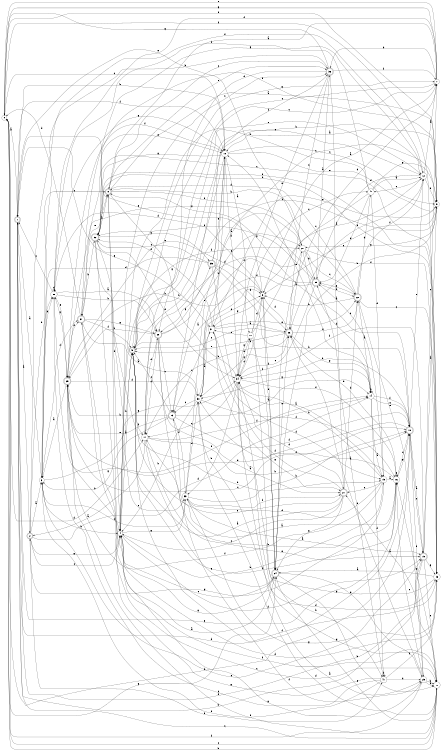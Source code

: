 digraph n34_5 {
__start0 [label="" shape="none"];

rankdir=LR;
size="8,5";

s0 [style="filled", color="black", fillcolor="white" shape="circle", label="0"];
s1 [style="rounded,filled", color="black", fillcolor="white" shape="doublecircle", label="1"];
s2 [style="rounded,filled", color="black", fillcolor="white" shape="doublecircle", label="2"];
s3 [style="filled", color="black", fillcolor="white" shape="circle", label="3"];
s4 [style="filled", color="black", fillcolor="white" shape="circle", label="4"];
s5 [style="rounded,filled", color="black", fillcolor="white" shape="doublecircle", label="5"];
s6 [style="filled", color="black", fillcolor="white" shape="circle", label="6"];
s7 [style="filled", color="black", fillcolor="white" shape="circle", label="7"];
s8 [style="rounded,filled", color="black", fillcolor="white" shape="doublecircle", label="8"];
s9 [style="filled", color="black", fillcolor="white" shape="circle", label="9"];
s10 [style="filled", color="black", fillcolor="white" shape="circle", label="10"];
s11 [style="filled", color="black", fillcolor="white" shape="circle", label="11"];
s12 [style="filled", color="black", fillcolor="white" shape="circle", label="12"];
s13 [style="rounded,filled", color="black", fillcolor="white" shape="doublecircle", label="13"];
s14 [style="filled", color="black", fillcolor="white" shape="circle", label="14"];
s15 [style="filled", color="black", fillcolor="white" shape="circle", label="15"];
s16 [style="filled", color="black", fillcolor="white" shape="circle", label="16"];
s17 [style="filled", color="black", fillcolor="white" shape="circle", label="17"];
s18 [style="rounded,filled", color="black", fillcolor="white" shape="doublecircle", label="18"];
s19 [style="rounded,filled", color="black", fillcolor="white" shape="doublecircle", label="19"];
s20 [style="filled", color="black", fillcolor="white" shape="circle", label="20"];
s21 [style="rounded,filled", color="black", fillcolor="white" shape="doublecircle", label="21"];
s22 [style="rounded,filled", color="black", fillcolor="white" shape="doublecircle", label="22"];
s23 [style="filled", color="black", fillcolor="white" shape="circle", label="23"];
s24 [style="rounded,filled", color="black", fillcolor="white" shape="doublecircle", label="24"];
s25 [style="filled", color="black", fillcolor="white" shape="circle", label="25"];
s26 [style="rounded,filled", color="black", fillcolor="white" shape="doublecircle", label="26"];
s27 [style="filled", color="black", fillcolor="white" shape="circle", label="27"];
s28 [style="rounded,filled", color="black", fillcolor="white" shape="doublecircle", label="28"];
s29 [style="rounded,filled", color="black", fillcolor="white" shape="doublecircle", label="29"];
s30 [style="filled", color="black", fillcolor="white" shape="circle", label="30"];
s31 [style="filled", color="black", fillcolor="white" shape="circle", label="31"];
s32 [style="rounded,filled", color="black", fillcolor="white" shape="doublecircle", label="32"];
s33 [style="filled", color="black", fillcolor="white" shape="circle", label="33"];
s34 [style="filled", color="black", fillcolor="white" shape="circle", label="34"];
s35 [style="rounded,filled", color="black", fillcolor="white" shape="doublecircle", label="35"];
s36 [style="rounded,filled", color="black", fillcolor="white" shape="doublecircle", label="36"];
s37 [style="rounded,filled", color="black", fillcolor="white" shape="doublecircle", label="37"];
s38 [style="filled", color="black", fillcolor="white" shape="circle", label="38"];
s39 [style="rounded,filled", color="black", fillcolor="white" shape="doublecircle", label="39"];
s40 [style="filled", color="black", fillcolor="white" shape="circle", label="40"];
s41 [style="filled", color="black", fillcolor="white" shape="circle", label="41"];
s0 -> s1 [label="a"];
s0 -> s18 [label="b"];
s0 -> s10 [label="c"];
s0 -> s17 [label="d"];
s0 -> s9 [label="e"];
s0 -> s23 [label="f"];
s0 -> s24 [label="g"];
s1 -> s2 [label="a"];
s1 -> s10 [label="b"];
s1 -> s20 [label="c"];
s1 -> s18 [label="d"];
s1 -> s16 [label="e"];
s1 -> s10 [label="f"];
s1 -> s31 [label="g"];
s2 -> s3 [label="a"];
s2 -> s38 [label="b"];
s2 -> s4 [label="c"];
s2 -> s14 [label="d"];
s2 -> s41 [label="e"];
s2 -> s12 [label="f"];
s2 -> s4 [label="g"];
s3 -> s1 [label="a"];
s3 -> s4 [label="b"];
s3 -> s8 [label="c"];
s3 -> s38 [label="d"];
s3 -> s19 [label="e"];
s3 -> s37 [label="f"];
s3 -> s34 [label="g"];
s4 -> s5 [label="a"];
s4 -> s15 [label="b"];
s4 -> s36 [label="c"];
s4 -> s19 [label="d"];
s4 -> s12 [label="e"];
s4 -> s27 [label="f"];
s4 -> s33 [label="g"];
s5 -> s6 [label="a"];
s5 -> s4 [label="b"];
s5 -> s9 [label="c"];
s5 -> s16 [label="d"];
s5 -> s12 [label="e"];
s5 -> s17 [label="f"];
s5 -> s7 [label="g"];
s6 -> s7 [label="a"];
s6 -> s29 [label="b"];
s6 -> s34 [label="c"];
s6 -> s38 [label="d"];
s6 -> s1 [label="e"];
s6 -> s24 [label="f"];
s6 -> s31 [label="g"];
s7 -> s8 [label="a"];
s7 -> s36 [label="b"];
s7 -> s5 [label="c"];
s7 -> s24 [label="d"];
s7 -> s0 [label="e"];
s7 -> s38 [label="f"];
s7 -> s0 [label="g"];
s8 -> s9 [label="a"];
s8 -> s22 [label="b"];
s8 -> s36 [label="c"];
s8 -> s4 [label="d"];
s8 -> s36 [label="e"];
s8 -> s27 [label="f"];
s8 -> s34 [label="g"];
s9 -> s10 [label="a"];
s9 -> s24 [label="b"];
s9 -> s30 [label="c"];
s9 -> s6 [label="d"];
s9 -> s31 [label="e"];
s9 -> s32 [label="f"];
s9 -> s27 [label="g"];
s10 -> s11 [label="a"];
s10 -> s5 [label="b"];
s10 -> s9 [label="c"];
s10 -> s34 [label="d"];
s10 -> s9 [label="e"];
s10 -> s29 [label="f"];
s10 -> s32 [label="g"];
s11 -> s12 [label="a"];
s11 -> s41 [label="b"];
s11 -> s40 [label="c"];
s11 -> s6 [label="d"];
s11 -> s31 [label="e"];
s11 -> s24 [label="f"];
s11 -> s34 [label="g"];
s12 -> s7 [label="a"];
s12 -> s13 [label="b"];
s12 -> s40 [label="c"];
s12 -> s39 [label="d"];
s12 -> s9 [label="e"];
s12 -> s26 [label="f"];
s12 -> s37 [label="g"];
s13 -> s14 [label="a"];
s13 -> s29 [label="b"];
s13 -> s5 [label="c"];
s13 -> s33 [label="d"];
s13 -> s29 [label="e"];
s13 -> s18 [label="f"];
s13 -> s3 [label="g"];
s14 -> s15 [label="a"];
s14 -> s14 [label="b"];
s14 -> s18 [label="c"];
s14 -> s41 [label="d"];
s14 -> s10 [label="e"];
s14 -> s18 [label="f"];
s14 -> s30 [label="g"];
s15 -> s16 [label="a"];
s15 -> s34 [label="b"];
s15 -> s39 [label="c"];
s15 -> s33 [label="d"];
s15 -> s21 [label="e"];
s15 -> s29 [label="f"];
s15 -> s2 [label="g"];
s16 -> s13 [label="a"];
s16 -> s17 [label="b"];
s16 -> s18 [label="c"];
s16 -> s26 [label="d"];
s16 -> s16 [label="e"];
s16 -> s30 [label="f"];
s16 -> s18 [label="g"];
s17 -> s2 [label="a"];
s17 -> s18 [label="b"];
s17 -> s7 [label="c"];
s17 -> s28 [label="d"];
s17 -> s19 [label="e"];
s17 -> s14 [label="f"];
s17 -> s24 [label="g"];
s18 -> s19 [label="a"];
s18 -> s34 [label="b"];
s18 -> s19 [label="c"];
s18 -> s29 [label="d"];
s18 -> s12 [label="e"];
s18 -> s25 [label="f"];
s18 -> s8 [label="g"];
s19 -> s9 [label="a"];
s19 -> s1 [label="b"];
s19 -> s7 [label="c"];
s19 -> s1 [label="d"];
s19 -> s20 [label="e"];
s19 -> s34 [label="f"];
s19 -> s23 [label="g"];
s20 -> s21 [label="a"];
s20 -> s0 [label="b"];
s20 -> s0 [label="c"];
s20 -> s30 [label="d"];
s20 -> s24 [label="e"];
s20 -> s29 [label="f"];
s20 -> s16 [label="g"];
s21 -> s5 [label="a"];
s21 -> s22 [label="b"];
s21 -> s4 [label="c"];
s21 -> s34 [label="d"];
s21 -> s5 [label="e"];
s21 -> s31 [label="f"];
s21 -> s24 [label="g"];
s22 -> s14 [label="a"];
s22 -> s6 [label="b"];
s22 -> s23 [label="c"];
s22 -> s8 [label="d"];
s22 -> s39 [label="e"];
s22 -> s12 [label="f"];
s22 -> s40 [label="g"];
s23 -> s24 [label="a"];
s23 -> s32 [label="b"];
s23 -> s37 [label="c"];
s23 -> s4 [label="d"];
s23 -> s32 [label="e"];
s23 -> s5 [label="f"];
s23 -> s34 [label="g"];
s24 -> s8 [label="a"];
s24 -> s20 [label="b"];
s24 -> s4 [label="c"];
s24 -> s25 [label="d"];
s24 -> s26 [label="e"];
s24 -> s6 [label="f"];
s24 -> s4 [label="g"];
s25 -> s20 [label="a"];
s25 -> s20 [label="b"];
s25 -> s16 [label="c"];
s25 -> s26 [label="d"];
s25 -> s22 [label="e"];
s25 -> s0 [label="f"];
s25 -> s4 [label="g"];
s26 -> s27 [label="a"];
s26 -> s17 [label="b"];
s26 -> s5 [label="c"];
s26 -> s6 [label="d"];
s26 -> s5 [label="e"];
s26 -> s22 [label="f"];
s26 -> s14 [label="g"];
s27 -> s28 [label="a"];
s27 -> s14 [label="b"];
s27 -> s22 [label="c"];
s27 -> s17 [label="d"];
s27 -> s1 [label="e"];
s27 -> s23 [label="f"];
s27 -> s39 [label="g"];
s28 -> s21 [label="a"];
s28 -> s29 [label="b"];
s28 -> s13 [label="c"];
s28 -> s17 [label="d"];
s28 -> s27 [label="e"];
s28 -> s25 [label="f"];
s28 -> s35 [label="g"];
s29 -> s3 [label="a"];
s29 -> s4 [label="b"];
s29 -> s18 [label="c"];
s29 -> s30 [label="d"];
s29 -> s6 [label="e"];
s29 -> s37 [label="f"];
s29 -> s38 [label="g"];
s30 -> s31 [label="a"];
s30 -> s4 [label="b"];
s30 -> s13 [label="c"];
s30 -> s23 [label="d"];
s30 -> s6 [label="e"];
s30 -> s16 [label="f"];
s30 -> s26 [label="g"];
s31 -> s26 [label="a"];
s31 -> s10 [label="b"];
s31 -> s13 [label="c"];
s31 -> s15 [label="d"];
s31 -> s22 [label="e"];
s31 -> s32 [label="f"];
s31 -> s21 [label="g"];
s32 -> s8 [label="a"];
s32 -> s15 [label="b"];
s32 -> s33 [label="c"];
s32 -> s34 [label="d"];
s32 -> s10 [label="e"];
s32 -> s20 [label="f"];
s32 -> s35 [label="g"];
s33 -> s19 [label="a"];
s33 -> s18 [label="b"];
s33 -> s3 [label="c"];
s33 -> s30 [label="d"];
s33 -> s10 [label="e"];
s33 -> s21 [label="f"];
s33 -> s23 [label="g"];
s34 -> s25 [label="a"];
s34 -> s33 [label="b"];
s34 -> s17 [label="c"];
s34 -> s11 [label="d"];
s34 -> s11 [label="e"];
s34 -> s16 [label="f"];
s34 -> s20 [label="g"];
s35 -> s15 [label="a"];
s35 -> s18 [label="b"];
s35 -> s32 [label="c"];
s35 -> s3 [label="d"];
s35 -> s26 [label="e"];
s35 -> s36 [label="f"];
s35 -> s10 [label="g"];
s36 -> s21 [label="a"];
s36 -> s3 [label="b"];
s36 -> s26 [label="c"];
s36 -> s28 [label="d"];
s36 -> s34 [label="e"];
s36 -> s7 [label="f"];
s36 -> s0 [label="g"];
s37 -> s30 [label="a"];
s37 -> s32 [label="b"];
s37 -> s20 [label="c"];
s37 -> s0 [label="d"];
s37 -> s8 [label="e"];
s37 -> s5 [label="f"];
s37 -> s28 [label="g"];
s38 -> s28 [label="a"];
s38 -> s28 [label="b"];
s38 -> s1 [label="c"];
s38 -> s38 [label="d"];
s38 -> s29 [label="e"];
s38 -> s14 [label="f"];
s38 -> s10 [label="g"];
s39 -> s36 [label="a"];
s39 -> s22 [label="b"];
s39 -> s34 [label="c"];
s39 -> s13 [label="d"];
s39 -> s32 [label="e"];
s39 -> s30 [label="f"];
s39 -> s29 [label="g"];
s40 -> s12 [label="a"];
s40 -> s5 [label="b"];
s40 -> s6 [label="c"];
s40 -> s15 [label="d"];
s40 -> s39 [label="e"];
s40 -> s38 [label="f"];
s40 -> s9 [label="g"];
s41 -> s39 [label="a"];
s41 -> s41 [label="b"];
s41 -> s38 [label="c"];
s41 -> s25 [label="d"];
s41 -> s3 [label="e"];
s41 -> s23 [label="f"];
s41 -> s37 [label="g"];

}
